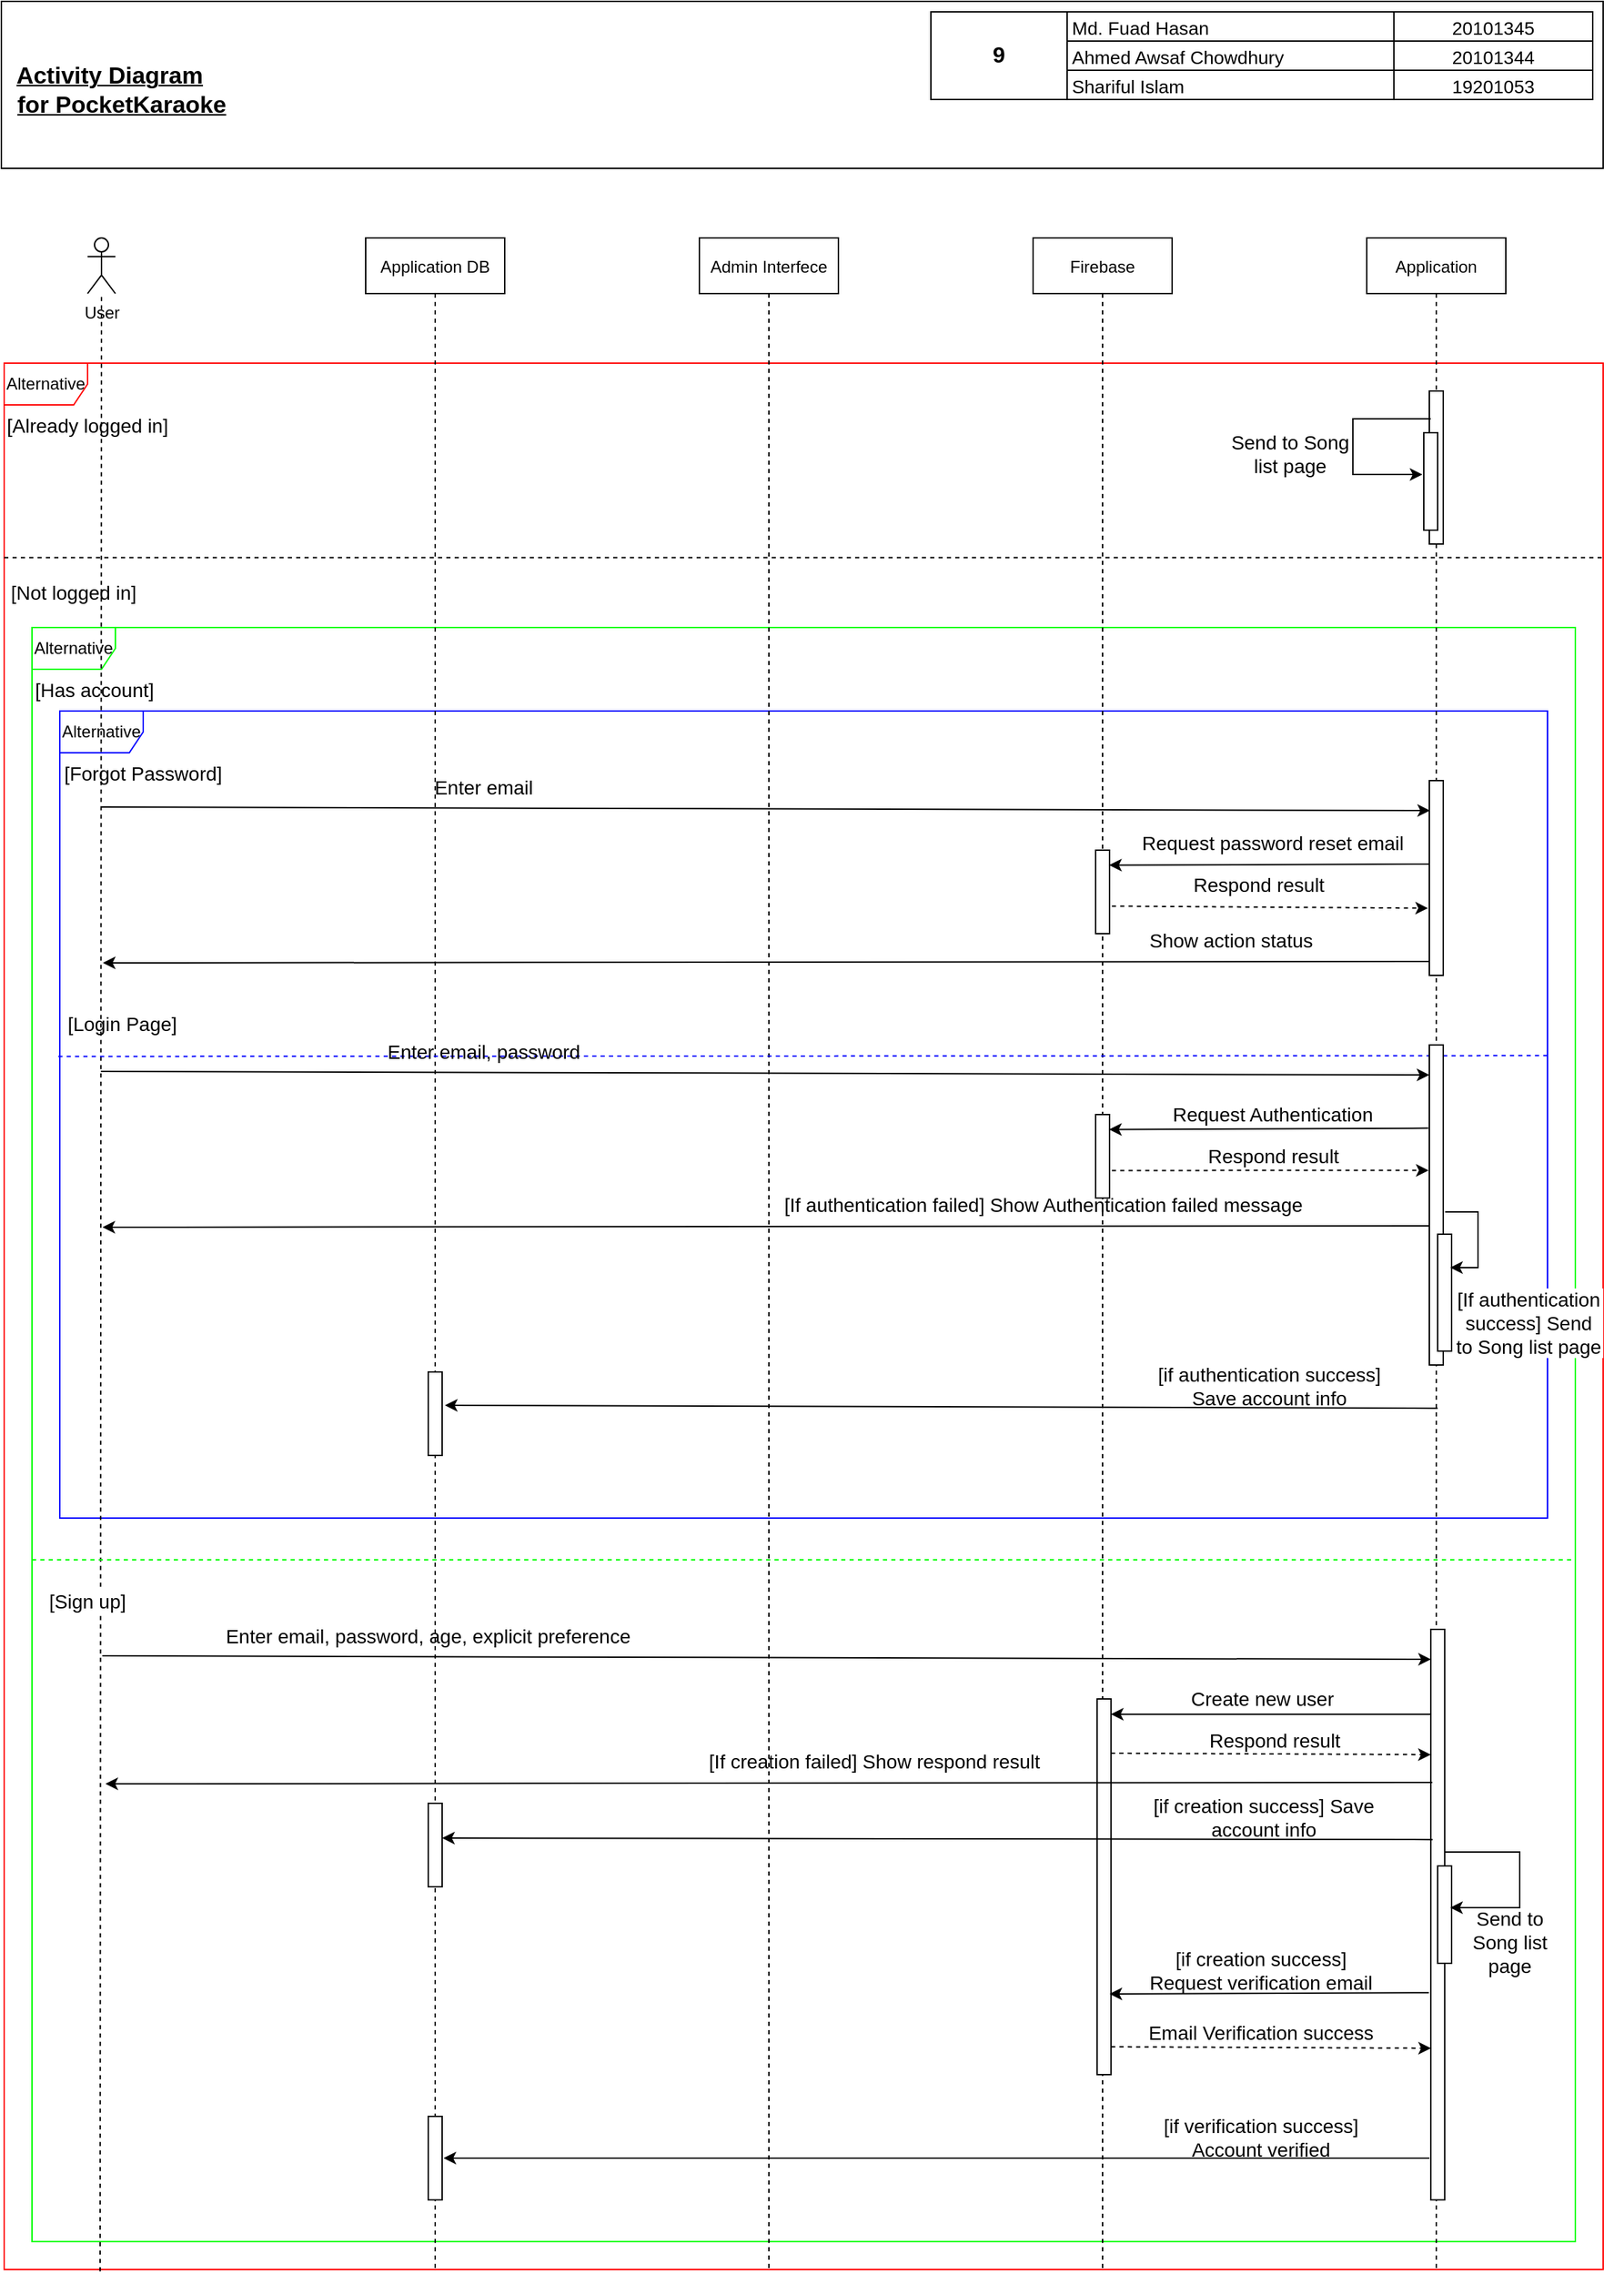 <mxfile version="17.4.2" type="github" pages="2">
  <diagram id="kgpKYQtTHZ0yAKxKKP6v" name="Page-1">
    <mxGraphModel dx="1612" dy="1840" grid="1" gridSize="10" guides="1" tooltips="1" connect="1" arrows="1" fold="1" page="1" pageScale="1" pageWidth="1169" pageHeight="827" math="0" shadow="0">
      <root>
        <mxCell id="0" />
        <mxCell id="1" parent="0" />
        <mxCell id="oXZDFlRtzp5a2ljeOnX9-1" value="Alternative" style="shape=umlFrame;whiteSpace=wrap;html=1;allowArrows=0;connectable=1;strokeColor=#FF0000;" vertex="1" parent="1">
          <mxGeometry x="10" y="270" width="1150" height="1370" as="geometry" />
        </mxCell>
        <mxCell id="pFUeYYtuB_Ah4BRSZO7Q-4" value="Alternative" style="shape=umlFrame;whiteSpace=wrap;html=1;allowArrows=0;connectable=0;strokeColor=#00FF00;" vertex="1" parent="1">
          <mxGeometry x="30" y="460" width="1110" height="1160" as="geometry" />
        </mxCell>
        <mxCell id="pFUeYYtuB_Ah4BRSZO7Q-10" value="Alternative" style="shape=umlFrame;whiteSpace=wrap;html=1;allowArrows=0;connectable=1;strokeColor=#0000FF;" vertex="1" parent="1">
          <mxGeometry x="50" y="520" width="1070" height="580" as="geometry" />
        </mxCell>
        <mxCell id="3nuBFxr9cyL0pnOWT2aG-1" value="Application DB" style="shape=umlLifeline;perimeter=lifelinePerimeter;container=1;collapsible=0;recursiveResize=0;rounded=0;shadow=0;strokeWidth=1;movable=1;" parent="1" vertex="1">
          <mxGeometry x="270" y="180" width="100" height="1460" as="geometry" />
        </mxCell>
        <mxCell id="pFUeYYtuB_Ah4BRSZO7Q-70" value="" style="points=[];perimeter=orthogonalPerimeter;rounded=0;shadow=0;strokeWidth=1;" vertex="1" parent="3nuBFxr9cyL0pnOWT2aG-1">
          <mxGeometry x="45" y="1350" width="10" height="60" as="geometry" />
        </mxCell>
        <mxCell id="pFUeYYtuB_Ah4BRSZO7Q-73" value="" style="points=[];perimeter=orthogonalPerimeter;rounded=0;shadow=0;strokeWidth=1;" vertex="1" parent="3nuBFxr9cyL0pnOWT2aG-1">
          <mxGeometry x="45" y="1125" width="10" height="60" as="geometry" />
        </mxCell>
        <mxCell id="pFUeYYtuB_Ah4BRSZO7Q-87" value="" style="points=[];perimeter=orthogonalPerimeter;rounded=0;shadow=0;strokeWidth=1;" vertex="1" parent="3nuBFxr9cyL0pnOWT2aG-1">
          <mxGeometry x="45.0" y="815" width="10" height="60" as="geometry" />
        </mxCell>
        <mxCell id="3nuBFxr9cyL0pnOWT2aG-5" value="Admin Interfece" style="shape=umlLifeline;perimeter=lifelinePerimeter;container=1;collapsible=0;recursiveResize=0;rounded=0;shadow=0;strokeWidth=1;movable=1;" parent="1" vertex="1">
          <mxGeometry x="510" y="180" width="100" height="1460" as="geometry" />
        </mxCell>
        <mxCell id="G3XIafxmYG4LyeWUDXBA-14" value="Firebase" style="shape=umlLifeline;perimeter=lifelinePerimeter;container=1;collapsible=0;recursiveResize=0;rounded=0;shadow=0;strokeWidth=1;movable=1;" vertex="1" parent="1">
          <mxGeometry x="750" y="180" width="100" height="1460" as="geometry" />
        </mxCell>
        <mxCell id="pFUeYYtuB_Ah4BRSZO7Q-63" value="" style="endArrow=classic;html=1;rounded=0;dashed=1;" edge="1" parent="G3XIafxmYG4LyeWUDXBA-14">
          <mxGeometry width="50" height="50" relative="1" as="geometry">
            <mxPoint x="56.13" y="1300" as="sourcePoint" />
            <mxPoint x="286.13" y="1301" as="targetPoint" />
          </mxGeometry>
        </mxCell>
        <mxCell id="G3XIafxmYG4LyeWUDXBA-20" value="Application" style="shape=umlLifeline;perimeter=lifelinePerimeter;container=1;collapsible=0;recursiveResize=0;rounded=0;shadow=0;strokeWidth=1;movable=1;" vertex="1" parent="1">
          <mxGeometry x="990" y="180" width="100" height="1460" as="geometry" />
        </mxCell>
        <mxCell id="pFUeYYtuB_Ah4BRSZO7Q-77" value="" style="points=[];perimeter=orthogonalPerimeter;rounded=0;shadow=0;strokeWidth=1;" vertex="1" parent="G3XIafxmYG4LyeWUDXBA-20">
          <mxGeometry x="45" y="110" width="10" height="110" as="geometry" />
        </mxCell>
        <mxCell id="oXZDFlRtzp5a2ljeOnX9-7" value="" style="points=[];perimeter=orthogonalPerimeter;rounded=0;shadow=0;strokeWidth=1;" vertex="1" parent="G3XIafxmYG4LyeWUDXBA-20">
          <mxGeometry x="41" y="140" width="10" height="70" as="geometry" />
        </mxCell>
        <mxCell id="oXZDFlRtzp5a2ljeOnX9-9" value="" style="endArrow=classic;html=1;rounded=0;exitX=0.1;exitY=0.182;exitDx=0;exitDy=0;exitPerimeter=0;" edge="1" parent="G3XIafxmYG4LyeWUDXBA-20" source="pFUeYYtuB_Ah4BRSZO7Q-77">
          <mxGeometry width="50" height="50" relative="1" as="geometry">
            <mxPoint x="40" y="160" as="sourcePoint" />
            <mxPoint x="40" y="170" as="targetPoint" />
            <Array as="points">
              <mxPoint x="-10" y="130" />
              <mxPoint x="-10" y="170" />
            </Array>
          </mxGeometry>
        </mxCell>
        <mxCell id="pFUeYYtuB_Ah4BRSZO7Q-66" value="" style="endArrow=classic;html=1;rounded=0;ignoreEdge=0;exitX=-0.037;exitY=0.197;exitDx=0;exitDy=0;exitPerimeter=0;" edge="1" parent="G3XIafxmYG4LyeWUDXBA-20">
          <mxGeometry width="50" height="50" relative="1" as="geometry">
            <mxPoint x="45.0" y="1380.0" as="sourcePoint" />
            <mxPoint x="-664" y="1380" as="targetPoint" />
          </mxGeometry>
        </mxCell>
        <mxCell id="oXZDFlRtzp5a2ljeOnX9-10" value="Send to Song list page" style="text;html=1;strokeColor=none;fillColor=none;align=center;verticalAlign=middle;whiteSpace=wrap;rounded=0;fontSize=14;" vertex="1" parent="1">
          <mxGeometry x="890" y="320" width="90" height="30" as="geometry" />
        </mxCell>
        <mxCell id="pFUeYYtuB_Ah4BRSZO7Q-2" value="" style="endArrow=none;dashed=1;html=1;rounded=0;exitX=0;exitY=0.102;exitDx=0;exitDy=0;exitPerimeter=0;entryX=1;entryY=0.102;entryDx=0;entryDy=0;entryPerimeter=0;" edge="1" parent="1" source="oXZDFlRtzp5a2ljeOnX9-1" target="oXZDFlRtzp5a2ljeOnX9-1">
          <mxGeometry width="50" height="50" relative="1" as="geometry">
            <mxPoint x="80" y="510" as="sourcePoint" />
            <mxPoint x="1160" y="423" as="targetPoint" />
          </mxGeometry>
        </mxCell>
        <mxCell id="pFUeYYtuB_Ah4BRSZO7Q-3" value="[Not logged in]" style="text;html=1;strokeColor=none;fillColor=none;align=center;verticalAlign=middle;whiteSpace=wrap;rounded=0;fontSize=14;" vertex="1" parent="1">
          <mxGeometry x="10" y="420" width="100" height="30" as="geometry" />
        </mxCell>
        <mxCell id="pFUeYYtuB_Ah4BRSZO7Q-5" value="" style="group" vertex="1" connectable="0" parent="1">
          <mxGeometry x="70" y="180" width="20" height="40" as="geometry" />
        </mxCell>
        <mxCell id="pFUeYYtuB_Ah4BRSZO7Q-6" value="" style="group" vertex="1" connectable="0" parent="pFUeYYtuB_Ah4BRSZO7Q-5">
          <mxGeometry width="20" height="40" as="geometry" />
        </mxCell>
        <mxCell id="pFUeYYtuB_Ah4BRSZO7Q-7" value="" style="group" vertex="1" connectable="0" parent="pFUeYYtuB_Ah4BRSZO7Q-6">
          <mxGeometry width="20" height="40" as="geometry" />
        </mxCell>
        <mxCell id="G3XIafxmYG4LyeWUDXBA-1" value="User" style="shape=umlActor;verticalLabelPosition=bottom;verticalAlign=top;html=1;outlineConnect=0;movable=1;" vertex="1" parent="pFUeYYtuB_Ah4BRSZO7Q-7">
          <mxGeometry width="20" height="40" as="geometry" />
        </mxCell>
        <mxCell id="G3XIafxmYG4LyeWUDXBA-11" value="" style="endArrow=none;html=1;rounded=0;dashed=1;movable=1;exitX=0.06;exitY=1.001;exitDx=0;exitDy=0;exitPerimeter=0;" edge="1" parent="pFUeYYtuB_Ah4BRSZO7Q-7" source="oXZDFlRtzp5a2ljeOnX9-1" target="G3XIafxmYG4LyeWUDXBA-1">
          <mxGeometry width="50" height="50" relative="1" as="geometry">
            <mxPoint x="143.333" y="1720" as="sourcePoint" />
            <mxPoint x="143.333" y="269.2" as="targetPoint" />
            <Array as="points" />
          </mxGeometry>
        </mxCell>
        <mxCell id="oXZDFlRtzp5a2ljeOnX9-8" value="[Already logged in]" style="text;html=1;strokeColor=none;fillColor=none;align=center;verticalAlign=middle;whiteSpace=wrap;rounded=0;fontSize=14;" vertex="1" parent="1">
          <mxGeometry x="10" y="300" width="120" height="30" as="geometry" />
        </mxCell>
        <mxCell id="pFUeYYtuB_Ah4BRSZO7Q-8" value="[Has account]" style="text;html=1;strokeColor=none;fillColor=none;align=center;verticalAlign=middle;whiteSpace=wrap;rounded=0;fontSize=14;" vertex="1" parent="1">
          <mxGeometry x="30" y="490" width="90" height="30" as="geometry" />
        </mxCell>
        <mxCell id="pFUeYYtuB_Ah4BRSZO7Q-12" value="[Forgot Password]" style="text;html=1;strokeColor=none;fillColor=none;align=center;verticalAlign=middle;whiteSpace=wrap;rounded=0;fontSize=14;" vertex="1" parent="1">
          <mxGeometry x="50" y="550" width="120" height="30" as="geometry" />
        </mxCell>
        <mxCell id="pFUeYYtuB_Ah4BRSZO7Q-13" value="" style="points=[];perimeter=orthogonalPerimeter;rounded=0;shadow=0;strokeWidth=1;" vertex="1" parent="1">
          <mxGeometry x="1035" y="570" width="10" height="140" as="geometry" />
        </mxCell>
        <mxCell id="pFUeYYtuB_Ah4BRSZO7Q-14" value="" style="endArrow=classic;html=1;rounded=0;entryX=0.043;entryY=0.154;entryDx=0;entryDy=0;entryPerimeter=0;" edge="1" parent="1" target="pFUeYYtuB_Ah4BRSZO7Q-13">
          <mxGeometry width="50" height="50" relative="1" as="geometry">
            <mxPoint x="80" y="589" as="sourcePoint" />
            <mxPoint x="1030" y="590" as="targetPoint" />
          </mxGeometry>
        </mxCell>
        <mxCell id="pFUeYYtuB_Ah4BRSZO7Q-15" value="Enter email" style="text;html=1;strokeColor=none;fillColor=none;align=center;verticalAlign=middle;whiteSpace=wrap;rounded=0;fontSize=14;" vertex="1" parent="1">
          <mxGeometry x="270" y="560" width="170" height="30" as="geometry" />
        </mxCell>
        <mxCell id="pFUeYYtuB_Ah4BRSZO7Q-16" value="" style="points=[];perimeter=orthogonalPerimeter;rounded=0;shadow=0;strokeWidth=1;" vertex="1" parent="1">
          <mxGeometry x="795" y="620" width="10" height="60" as="geometry" />
        </mxCell>
        <mxCell id="pFUeYYtuB_Ah4BRSZO7Q-17" value="" style="endArrow=classic;html=1;rounded=0;entryX=0.971;entryY=0.179;entryDx=0;entryDy=0;entryPerimeter=0;exitX=1;exitY=1;exitDx=0;exitDy=0;" edge="1" parent="1" source="pFUeYYtuB_Ah4BRSZO7Q-18" target="pFUeYYtuB_Ah4BRSZO7Q-16">
          <mxGeometry width="50" height="50" relative="1" as="geometry">
            <mxPoint x="90" y="599" as="sourcePoint" />
            <mxPoint x="1045.43" y="600.02" as="targetPoint" />
          </mxGeometry>
        </mxCell>
        <mxCell id="pFUeYYtuB_Ah4BRSZO7Q-18" value="Request password reset email" style="text;html=1;strokeColor=none;fillColor=none;align=center;verticalAlign=middle;whiteSpace=wrap;rounded=0;fontSize=14;" vertex="1" parent="1">
          <mxGeometry x="810" y="600" width="225" height="30" as="geometry" />
        </mxCell>
        <mxCell id="pFUeYYtuB_Ah4BRSZO7Q-20" value="" style="endArrow=classic;html=1;rounded=0;entryX=-0.1;entryY=0.655;entryDx=0;entryDy=0;entryPerimeter=0;exitX=1.167;exitY=0.67;exitDx=0;exitDy=0;exitPerimeter=0;dashed=1;" edge="1" parent="1" source="pFUeYYtuB_Ah4BRSZO7Q-16" target="pFUeYYtuB_Ah4BRSZO7Q-13">
          <mxGeometry width="50" height="50" relative="1" as="geometry">
            <mxPoint x="90.0" y="599" as="sourcePoint" />
            <mxPoint x="1045.43" y="600.02" as="targetPoint" />
          </mxGeometry>
        </mxCell>
        <mxCell id="pFUeYYtuB_Ah4BRSZO7Q-21" value="Respond result" style="text;html=1;strokeColor=none;fillColor=none;align=center;verticalAlign=middle;whiteSpace=wrap;rounded=0;fontSize=14;" vertex="1" parent="1">
          <mxGeometry x="810" y="630" width="205" height="30" as="geometry" />
        </mxCell>
        <mxCell id="pFUeYYtuB_Ah4BRSZO7Q-22" value="" style="endArrow=none;dashed=1;html=1;rounded=0;exitX=-0.001;exitY=0.428;exitDx=0;exitDy=0;exitPerimeter=0;strokeColor=#0000FF;entryX=1.001;entryY=0.427;entryDx=0;entryDy=0;entryPerimeter=0;" edge="1" parent="1" source="pFUeYYtuB_Ah4BRSZO7Q-10" target="pFUeYYtuB_Ah4BRSZO7Q-10">
          <mxGeometry width="50" height="50" relative="1" as="geometry">
            <mxPoint x="50" y="660" as="sourcePoint" />
            <mxPoint x="1120" y="720" as="targetPoint" />
          </mxGeometry>
        </mxCell>
        <mxCell id="pFUeYYtuB_Ah4BRSZO7Q-23" value="" style="endArrow=classic;html=1;rounded=0;exitX=1;exitY=1;exitDx=0;exitDy=0;" edge="1" parent="1">
          <mxGeometry width="50" height="50" relative="1" as="geometry">
            <mxPoint x="1035.29" y="700" as="sourcePoint" />
            <mxPoint x="81" y="701" as="targetPoint" />
          </mxGeometry>
        </mxCell>
        <mxCell id="pFUeYYtuB_Ah4BRSZO7Q-24" value="Show action status" style="text;html=1;strokeColor=none;fillColor=none;align=center;verticalAlign=middle;whiteSpace=wrap;rounded=0;fontSize=14;" vertex="1" parent="1">
          <mxGeometry x="810" y="670" width="165" height="30" as="geometry" />
        </mxCell>
        <mxCell id="pFUeYYtuB_Ah4BRSZO7Q-25" value="[Login Page]" style="text;html=1;strokeColor=none;fillColor=none;align=center;verticalAlign=middle;whiteSpace=wrap;rounded=0;fontSize=14;" vertex="1" parent="1">
          <mxGeometry x="50" y="730" width="90" height="30" as="geometry" />
        </mxCell>
        <mxCell id="pFUeYYtuB_Ah4BRSZO7Q-26" value="" style="endArrow=classic;html=1;rounded=0;entryX=0.043;entryY=0.154;entryDx=0;entryDy=0;entryPerimeter=0;" edge="1" parent="1">
          <mxGeometry width="50" height="50" relative="1" as="geometry">
            <mxPoint x="79.57" y="779" as="sourcePoint" />
            <mxPoint x="1035" y="781.56" as="targetPoint" />
          </mxGeometry>
        </mxCell>
        <mxCell id="pFUeYYtuB_Ah4BRSZO7Q-27" value="Enter email, password" style="text;html=1;strokeColor=none;fillColor=none;align=center;verticalAlign=middle;whiteSpace=wrap;rounded=0;fontSize=14;" vertex="1" parent="1">
          <mxGeometry x="269.57" y="750" width="170" height="30" as="geometry" />
        </mxCell>
        <mxCell id="pFUeYYtuB_Ah4BRSZO7Q-29" value="" style="points=[];perimeter=orthogonalPerimeter;rounded=0;shadow=0;strokeWidth=1;" vertex="1" parent="1">
          <mxGeometry x="1035" y="760" width="10" height="230" as="geometry" />
        </mxCell>
        <mxCell id="pFUeYYtuB_Ah4BRSZO7Q-30" value="" style="points=[];perimeter=orthogonalPerimeter;rounded=0;shadow=0;strokeWidth=1;" vertex="1" parent="1">
          <mxGeometry x="795" y="810" width="10" height="60" as="geometry" />
        </mxCell>
        <mxCell id="pFUeYYtuB_Ah4BRSZO7Q-31" value="" style="endArrow=classic;html=1;rounded=0;entryX=0.971;entryY=0.179;entryDx=0;entryDy=0;entryPerimeter=0;exitX=-0.071;exitY=0.26;exitDx=0;exitDy=0;exitPerimeter=0;" edge="1" parent="1" source="pFUeYYtuB_Ah4BRSZO7Q-29" target="pFUeYYtuB_Ah4BRSZO7Q-30">
          <mxGeometry width="50" height="50" relative="1" as="geometry">
            <mxPoint x="90" y="789" as="sourcePoint" />
            <mxPoint x="1045.43" y="790.02" as="targetPoint" />
          </mxGeometry>
        </mxCell>
        <mxCell id="pFUeYYtuB_Ah4BRSZO7Q-32" value="Request Authentication" style="text;html=1;strokeColor=none;fillColor=none;align=center;verticalAlign=middle;whiteSpace=wrap;rounded=0;fontSize=14;" vertex="1" parent="1">
          <mxGeometry x="810" y="800" width="225" height="20" as="geometry" />
        </mxCell>
        <mxCell id="pFUeYYtuB_Ah4BRSZO7Q-33" value="" style="endArrow=classic;html=1;rounded=0;entryX=-0.055;entryY=0.392;entryDx=0;entryDy=0;entryPerimeter=0;exitX=1.167;exitY=0.67;exitDx=0;exitDy=0;exitPerimeter=0;dashed=1;" edge="1" parent="1" source="pFUeYYtuB_Ah4BRSZO7Q-30" target="pFUeYYtuB_Ah4BRSZO7Q-29">
          <mxGeometry width="50" height="50" relative="1" as="geometry">
            <mxPoint x="90.0" y="789" as="sourcePoint" />
            <mxPoint x="1045.43" y="790.02" as="targetPoint" />
          </mxGeometry>
        </mxCell>
        <mxCell id="pFUeYYtuB_Ah4BRSZO7Q-34" value="Respond result" style="text;html=1;strokeColor=none;fillColor=none;align=center;verticalAlign=middle;whiteSpace=wrap;rounded=0;fontSize=14;" vertex="1" parent="1">
          <mxGeometry x="872.5" y="830" width="100" height="20" as="geometry" />
        </mxCell>
        <mxCell id="pFUeYYtuB_Ah4BRSZO7Q-35" value="[If authentication failed] Show Authentication failed message" style="text;html=1;strokeColor=none;fillColor=none;align=center;verticalAlign=middle;whiteSpace=wrap;rounded=0;fontSize=14;" vertex="1" parent="1">
          <mxGeometry x="540" y="860" width="435" height="30" as="geometry" />
        </mxCell>
        <mxCell id="pFUeYYtuB_Ah4BRSZO7Q-36" value="" style="endArrow=classic;html=1;rounded=0;exitX=1;exitY=1;exitDx=0;exitDy=0;" edge="1" parent="1">
          <mxGeometry width="50" height="50" relative="1" as="geometry">
            <mxPoint x="1035" y="890" as="sourcePoint" />
            <mxPoint x="80.71" y="891" as="targetPoint" />
          </mxGeometry>
        </mxCell>
        <mxCell id="pFUeYYtuB_Ah4BRSZO7Q-37" value="" style="points=[];perimeter=orthogonalPerimeter;rounded=0;shadow=0;strokeWidth=1;" vertex="1" parent="1">
          <mxGeometry x="1041" y="896" width="10" height="84" as="geometry" />
        </mxCell>
        <mxCell id="pFUeYYtuB_Ah4BRSZO7Q-38" value="" style="endArrow=classic;html=1;rounded=0;exitX=1.133;exitY=0.522;exitDx=0;exitDy=0;exitPerimeter=0;" edge="1" parent="1" source="pFUeYYtuB_Ah4BRSZO7Q-29">
          <mxGeometry width="50" height="50" relative="1" as="geometry">
            <mxPoint x="1037.29" y="950" as="sourcePoint" />
            <mxPoint x="1050" y="920" as="targetPoint" />
            <Array as="points">
              <mxPoint x="1070" y="880" />
              <mxPoint x="1070" y="920" />
            </Array>
          </mxGeometry>
        </mxCell>
        <mxCell id="pFUeYYtuB_Ah4BRSZO7Q-39" value="[If authentication success] Send to Song list page" style="text;html=1;strokeColor=none;fillColor=default;align=center;verticalAlign=middle;whiteSpace=wrap;rounded=0;fontSize=14;" vertex="1" parent="1">
          <mxGeometry x="1053" y="935" width="107" height="50" as="geometry" />
        </mxCell>
        <mxCell id="pFUeYYtuB_Ah4BRSZO7Q-41" value="" style="endArrow=none;dashed=1;html=1;rounded=0;strokeColor=#00FF00;" edge="1" parent="1">
          <mxGeometry width="50" height="50" relative="1" as="geometry">
            <mxPoint x="30" y="1130" as="sourcePoint" />
            <mxPoint x="1140" y="1130" as="targetPoint" />
          </mxGeometry>
        </mxCell>
        <mxCell id="pFUeYYtuB_Ah4BRSZO7Q-42" value="[Sign up]" style="text;html=1;strokeColor=none;fillColor=default;align=center;verticalAlign=middle;whiteSpace=wrap;rounded=0;fontSize=14;" vertex="1" parent="1">
          <mxGeometry x="40" y="1150" width="60" height="20" as="geometry" />
        </mxCell>
        <mxCell id="pFUeYYtuB_Ah4BRSZO7Q-45" value="" style="endArrow=classic;html=1;rounded=0;entryX=0.043;entryY=0.154;entryDx=0;entryDy=0;entryPerimeter=0;" edge="1" parent="1">
          <mxGeometry width="50" height="50" relative="1" as="geometry">
            <mxPoint x="80.64" y="1199" as="sourcePoint" />
            <mxPoint x="1036.07" y="1201.56" as="targetPoint" />
          </mxGeometry>
        </mxCell>
        <mxCell id="pFUeYYtuB_Ah4BRSZO7Q-46" value="Enter email, password, age, explicit preference" style="text;html=1;strokeColor=none;fillColor=none;align=center;verticalAlign=middle;whiteSpace=wrap;rounded=0;fontSize=14;" vertex="1" parent="1">
          <mxGeometry x="160" y="1170" width="310" height="30" as="geometry" />
        </mxCell>
        <mxCell id="pFUeYYtuB_Ah4BRSZO7Q-47" value="" style="points=[];perimeter=orthogonalPerimeter;rounded=0;shadow=0;strokeWidth=1;" vertex="1" parent="1">
          <mxGeometry x="1036.07" y="1180" width="10" height="410" as="geometry" />
        </mxCell>
        <mxCell id="pFUeYYtuB_Ah4BRSZO7Q-48" value="" style="points=[];perimeter=orthogonalPerimeter;rounded=0;shadow=0;strokeWidth=1;" vertex="1" parent="1">
          <mxGeometry x="796.07" y="1230" width="10" height="270" as="geometry" />
        </mxCell>
        <mxCell id="pFUeYYtuB_Ah4BRSZO7Q-49" value="" style="endArrow=classic;html=1;rounded=0;ignoreEdge=0;" edge="1" parent="1">
          <mxGeometry width="50" height="50" relative="1" as="geometry">
            <mxPoint x="1036" y="1241" as="sourcePoint" />
            <mxPoint x="806" y="1241" as="targetPoint" />
          </mxGeometry>
        </mxCell>
        <mxCell id="pFUeYYtuB_Ah4BRSZO7Q-50" value="Create new user" style="text;html=1;strokeColor=none;fillColor=none;align=center;verticalAlign=middle;whiteSpace=wrap;rounded=0;fontSize=14;" vertex="1" parent="1">
          <mxGeometry x="830" y="1220" width="170" height="20" as="geometry" />
        </mxCell>
        <mxCell id="pFUeYYtuB_Ah4BRSZO7Q-51" value="" style="endArrow=classic;html=1;rounded=0;dashed=1;" edge="1" parent="1">
          <mxGeometry width="50" height="50" relative="1" as="geometry">
            <mxPoint x="806" y="1269" as="sourcePoint" />
            <mxPoint x="1036" y="1270" as="targetPoint" />
          </mxGeometry>
        </mxCell>
        <mxCell id="pFUeYYtuB_Ah4BRSZO7Q-52" value="Respond result" style="text;html=1;strokeColor=none;fillColor=none;align=center;verticalAlign=middle;whiteSpace=wrap;rounded=0;fontSize=14;" vertex="1" parent="1">
          <mxGeometry x="873.57" y="1250" width="100" height="20" as="geometry" />
        </mxCell>
        <mxCell id="pFUeYYtuB_Ah4BRSZO7Q-53" value="[If creation failed] Show respond result" style="text;html=1;strokeColor=none;fillColor=none;align=center;verticalAlign=middle;whiteSpace=wrap;rounded=0;fontSize=14;" vertex="1" parent="1">
          <mxGeometry x="501.07" y="1260" width="270.43" height="30" as="geometry" />
        </mxCell>
        <mxCell id="pFUeYYtuB_Ah4BRSZO7Q-54" value="" style="endArrow=classic;html=1;rounded=0;exitX=1;exitY=1;exitDx=0;exitDy=0;" edge="1" parent="1">
          <mxGeometry width="50" height="50" relative="1" as="geometry">
            <mxPoint x="1037.14" y="1290" as="sourcePoint" />
            <mxPoint x="82.85" y="1291" as="targetPoint" />
          </mxGeometry>
        </mxCell>
        <mxCell id="pFUeYYtuB_Ah4BRSZO7Q-58" value="" style="endArrow=classic;html=1;rounded=0;ignoreEdge=0;exitX=-0.037;exitY=0.197;exitDx=0;exitDy=0;exitPerimeter=0;" edge="1" parent="1">
          <mxGeometry width="50" height="50" relative="1" as="geometry">
            <mxPoint x="1034.7" y="1441.07" as="sourcePoint" />
            <mxPoint x="805" y="1442" as="targetPoint" />
          </mxGeometry>
        </mxCell>
        <mxCell id="pFUeYYtuB_Ah4BRSZO7Q-59" value="[if creation success] Request verification email" style="text;html=1;strokeColor=none;fillColor=none;align=center;verticalAlign=middle;whiteSpace=wrap;rounded=0;fontSize=14;" vertex="1" parent="1">
          <mxGeometry x="823.63" y="1410" width="180.37" height="30" as="geometry" />
        </mxCell>
        <mxCell id="pFUeYYtuB_Ah4BRSZO7Q-65" value="Email Verification success" style="text;html=1;strokeColor=none;fillColor=none;align=center;verticalAlign=middle;whiteSpace=wrap;rounded=0;fontSize=14;" vertex="1" parent="1">
          <mxGeometry x="828.63" y="1460" width="170" height="20" as="geometry" />
        </mxCell>
        <mxCell id="pFUeYYtuB_Ah4BRSZO7Q-67" value="[if verification success] Account verified" style="text;html=1;strokeColor=none;fillColor=none;align=center;verticalAlign=middle;whiteSpace=wrap;rounded=0;fontSize=14;" vertex="1" parent="1">
          <mxGeometry x="823.63" y="1530" width="180.37" height="30" as="geometry" />
        </mxCell>
        <mxCell id="pFUeYYtuB_Ah4BRSZO7Q-71" value="" style="endArrow=classic;html=1;rounded=0;ignoreEdge=0;exitX=-0.037;exitY=0.197;exitDx=0;exitDy=0;exitPerimeter=0;" edge="1" parent="1">
          <mxGeometry width="50" height="50" relative="1" as="geometry">
            <mxPoint x="1037.35" y="1331.07" as="sourcePoint" />
            <mxPoint x="325" y="1330" as="targetPoint" />
          </mxGeometry>
        </mxCell>
        <mxCell id="pFUeYYtuB_Ah4BRSZO7Q-72" value="[if creation success] Save account info" style="text;html=1;strokeColor=none;fillColor=none;align=center;verticalAlign=middle;whiteSpace=wrap;rounded=0;fontSize=14;" vertex="1" parent="1">
          <mxGeometry x="826.28" y="1300" width="180.37" height="30" as="geometry" />
        </mxCell>
        <mxCell id="pFUeYYtuB_Ah4BRSZO7Q-84" value="" style="points=[];perimeter=orthogonalPerimeter;rounded=0;shadow=0;strokeWidth=1;" vertex="1" parent="1">
          <mxGeometry x="1041" y="1350" width="10" height="70" as="geometry" />
        </mxCell>
        <mxCell id="pFUeYYtuB_Ah4BRSZO7Q-85" value="" style="endArrow=classic;html=1;rounded=0;exitX=0.1;exitY=0.182;exitDx=0;exitDy=0;exitPerimeter=0;" edge="1" parent="1">
          <mxGeometry width="50" height="50" relative="1" as="geometry">
            <mxPoint x="1046" y="1340.02" as="sourcePoint" />
            <mxPoint x="1050" y="1380" as="targetPoint" />
            <Array as="points">
              <mxPoint x="1100" y="1340" />
              <mxPoint x="1100" y="1380" />
            </Array>
          </mxGeometry>
        </mxCell>
        <mxCell id="pFUeYYtuB_Ah4BRSZO7Q-86" value="Send to Song list page" style="text;html=1;strokeColor=none;fillColor=none;align=center;verticalAlign=middle;whiteSpace=wrap;rounded=0;fontSize=14;" vertex="1" parent="1">
          <mxGeometry x="1053" y="1390" width="80" height="30" as="geometry" />
        </mxCell>
        <mxCell id="pFUeYYtuB_Ah4BRSZO7Q-88" value="" style="endArrow=classic;html=1;rounded=0;ignoreEdge=0;exitX=-0.037;exitY=0.197;exitDx=0;exitDy=0;exitPerimeter=0;" edge="1" parent="1">
          <mxGeometry width="50" height="50" relative="1" as="geometry">
            <mxPoint x="1041.0" y="1021.07" as="sourcePoint" />
            <mxPoint x="327" y="1019" as="targetPoint" />
          </mxGeometry>
        </mxCell>
        <mxCell id="pFUeYYtuB_Ah4BRSZO7Q-89" value="[if authentication success] Save account info" style="text;html=1;strokeColor=none;fillColor=none;align=center;verticalAlign=middle;whiteSpace=wrap;rounded=0;fontSize=14;" vertex="1" parent="1">
          <mxGeometry x="829.93" y="990" width="180.37" height="30" as="geometry" />
        </mxCell>
        <mxCell id="pFUeYYtuB_Ah4BRSZO7Q-91" value="&lt;div align=&quot;left&quot;&gt;&lt;u&gt;&lt;b&gt;&lt;font style=&quot;font-size: 17px&quot;&gt;&lt;br&gt;&lt;/font&gt;&lt;/b&gt;&lt;/u&gt;&lt;/div&gt;&lt;div align=&quot;left&quot;&gt;&lt;u&gt;&lt;b&gt;&lt;font style=&quot;font-size: 17px&quot;&gt;&lt;br&gt;&lt;/font&gt;&lt;/b&gt;&lt;/u&gt;&lt;/div&gt;&lt;div align=&quot;left&quot;&gt;&lt;u&gt;&lt;b&gt;&lt;font style=&quot;font-size: 17px&quot;&gt;&lt;/font&gt;&lt;/b&gt;&lt;/u&gt;&lt;b&gt;&lt;font style=&quot;font-size: 17px&quot;&gt;&lt;span style=&quot;white-space: pre&quot;&gt;&lt;span style=&quot;white-space: pre&quot;&gt; &lt;/span&gt; &lt;/span&gt;&lt;/font&gt;&lt;/b&gt;&lt;u&gt;&lt;b&gt;&lt;font style=&quot;font-size: 17px&quot;&gt;Activity Diagram&lt;/font&gt;&lt;/b&gt;&lt;/u&gt;&lt;/div&gt;&lt;div align=&quot;left&quot;&gt;&lt;u&gt;&lt;b&gt;&lt;font style=&quot;font-size: 17px&quot;&gt;&lt;/font&gt;&lt;/b&gt;&lt;/u&gt;&lt;b&gt;&lt;font style=&quot;font-size: 17px&quot;&gt;&lt;span style=&quot;white-space: pre&quot;&gt;&lt;span style=&quot;white-space: pre&quot;&gt; &lt;/span&gt; &lt;/span&gt;&lt;/font&gt;&lt;/b&gt;&lt;u&gt;&lt;b&gt;&lt;font style=&quot;font-size: 17px&quot;&gt;for PocketKaraoke&lt;/font&gt;&lt;/b&gt;&lt;/u&gt;&lt;/div&gt;&lt;div align=&quot;left&quot;&gt;&lt;br&gt;&lt;/div&gt;&lt;div align=&quot;left&quot;&gt;&lt;br&gt;&lt;/div&gt;&lt;div align=&quot;left&quot;&gt;&lt;br&gt;&lt;/div&gt;" style="rounded=0;whiteSpace=wrap;html=1;fontSize=9;fillColor=none;align=left;" vertex="1" parent="1">
          <mxGeometry x="8" y="10" width="1152" height="120" as="geometry" />
        </mxCell>
        <mxCell id="pFUeYYtuB_Ah4BRSZO7Q-92" value="&lt;table dir=&quot;ltr&quot; style=&quot;table-layout: fixed ; font-size: 10pt ; font-family: &amp;quot;arial&amp;quot; ; width: 0px ; border-collapse: collapse ; border: none&quot; cellspacing=&quot;0&quot; cellpadding=&quot;0&quot; border=&quot;1&quot;&gt;&lt;colgroup&gt;&lt;col width=&quot;98&quot;&gt;&lt;col width=&quot;235&quot;&gt;&lt;col width=&quot;143&quot;&gt;&lt;/colgroup&gt;&lt;tbody&gt;&lt;tr style=&quot;height: 21px&quot;&gt;&lt;td style=&quot;border-color: rgb(0, 0, 0); border-style: solid; border-width: 1px; overflow: hidden; padding: 0px 3px; vertical-align: middle; font-size: 12pt; font-weight: bold; overflow-wrap: break-word; text-align: center;&quot; rowspan=&quot;3&quot; colspan=&quot;1&quot;&gt;&lt;span&gt;&lt;div style=&quot;max-height: 63px&quot;&gt;9&lt;/div&gt;&lt;/span&gt;&lt;/td&gt;&lt;td style=&quot;border-top: 1px solid rgb(0, 0, 0); border-right: 1px solid rgb(0, 0, 0); border-bottom: 1px solid rgb(0, 0, 0); overflow: hidden; padding: 0px 3px; vertical-align: bottom; overflow-wrap: break-word;&quot;&gt;Md. Fuad Hasan&lt;/td&gt;&lt;td style=&quot;border-top: 1px solid rgb(0, 0, 0); border-right: 1px solid rgb(0, 0, 0); border-bottom: 1px solid rgb(0, 0, 0); overflow: hidden; padding: 0px 3px; vertical-align: bottom; overflow-wrap: break-word; text-align: center;&quot;&gt;20101345&lt;/td&gt;&lt;/tr&gt;&lt;tr style=&quot;height: 21px&quot;&gt;&lt;td style=&quot;border-right: 1px solid rgb(0, 0, 0); border-bottom: 1px solid rgb(0, 0, 0); overflow: hidden; padding: 0px 3px; vertical-align: bottom; overflow-wrap: break-word;&quot;&gt;Ahmed Awsaf Chowdhury&lt;/td&gt;&lt;td style=&quot;border-right: 1px solid rgb(0, 0, 0); border-bottom: 1px solid rgb(0, 0, 0); overflow: hidden; padding: 0px 3px; vertical-align: bottom; overflow-wrap: break-word; text-align: center;&quot;&gt;20101344&lt;/td&gt;&lt;/tr&gt;&lt;tr style=&quot;height: 21px&quot;&gt;&lt;td style=&quot;border-right: 1px solid rgb(0, 0, 0); border-bottom: 1px solid rgb(0, 0, 0); overflow: hidden; padding: 0px 3px; vertical-align: bottom; overflow-wrap: break-word;&quot;&gt;Shariful Islam&lt;/td&gt;&lt;td style=&quot;border-right: 1px solid rgb(0, 0, 0); border-bottom: 1px solid rgb(0, 0, 0); overflow: hidden; padding: 0px 3px; vertical-align: bottom; overflow-wrap: break-word; text-align: center;&quot;&gt;19201053&lt;/td&gt;&lt;/tr&gt;&lt;/tbody&gt;&lt;/table&gt;" style="text;whiteSpace=wrap;html=1;" vertex="1" parent="1">
          <mxGeometry x="673.57" y="10" width="500" height="80" as="geometry" />
        </mxCell>
      </root>
    </mxGraphModel>
  </diagram>
  <diagram id="PWyHqqBmcbXUWZ8C0fg0" name="Page-2">
    <mxGraphModel dx="2062" dy="1104" grid="1" gridSize="10" guides="1" tooltips="1" connect="1" arrows="1" fold="1" page="1" pageScale="1" pageWidth="1169" pageHeight="827" math="0" shadow="0">
      <root>
        <mxCell id="0" />
        <mxCell id="1" parent="0" />
        <mxCell id="VAgGyPpSVG5ILECfVm0S-1" value="Login Page" style="shape=umlLifeline;perimeter=lifelinePerimeter;container=1;collapsible=0;recursiveResize=0;rounded=0;shadow=0;strokeWidth=1;movable=0;" vertex="1" parent="1">
          <mxGeometry x="190" y="80" width="150" height="1560" as="geometry" />
        </mxCell>
        <mxCell id="VAgGyPpSVG5ILECfVm0S-2" value="Signup" style="shape=umlLifeline;perimeter=lifelinePerimeter;container=1;collapsible=0;recursiveResize=0;rounded=0;shadow=0;strokeWidth=1;movable=0;" vertex="1" parent="1">
          <mxGeometry x="390" y="80" width="100" height="1560" as="geometry" />
        </mxCell>
        <mxCell id="VAgGyPpSVG5ILECfVm0S-3" value="Password Reset" style="shape=umlLifeline;perimeter=lifelinePerimeter;container=1;collapsible=0;recursiveResize=0;rounded=0;shadow=0;strokeWidth=1;movable=0;" vertex="1" parent="1">
          <mxGeometry x="590" y="80" width="100" height="1560" as="geometry" />
        </mxCell>
        <mxCell id="VAgGyPpSVG5ILECfVm0S-4" value="Firebase" style="shape=umlLifeline;perimeter=lifelinePerimeter;container=1;collapsible=0;recursiveResize=0;rounded=0;shadow=0;strokeWidth=1;movable=0;" vertex="1" parent="1">
          <mxGeometry x="790" y="80" width="100" height="1560" as="geometry" />
        </mxCell>
        <mxCell id="VAgGyPpSVG5ILECfVm0S-5" value="Application" style="shape=umlLifeline;perimeter=lifelinePerimeter;container=1;collapsible=0;recursiveResize=0;rounded=0;shadow=0;strokeWidth=1;movable=0;" vertex="1" parent="1">
          <mxGeometry x="990" y="80" width="100" height="1560" as="geometry" />
        </mxCell>
        <mxCell id="VAgGyPpSVG5ILECfVm0S-6" value="" style="group;movable=0;" vertex="1" connectable="0" parent="1">
          <mxGeometry x="70" y="80" width="20" height="1560" as="geometry" />
        </mxCell>
        <mxCell id="VAgGyPpSVG5ILECfVm0S-7" value="User" style="shape=umlActor;verticalLabelPosition=bottom;verticalAlign=top;html=1;outlineConnect=0;movable=0;" vertex="1" parent="VAgGyPpSVG5ILECfVm0S-6">
          <mxGeometry width="20" height="40" as="geometry" />
        </mxCell>
        <mxCell id="VAgGyPpSVG5ILECfVm0S-8" value="" style="endArrow=none;html=1;rounded=0;dashed=1;movable=0;" edge="1" parent="VAgGyPpSVG5ILECfVm0S-6" target="VAgGyPpSVG5ILECfVm0S-7">
          <mxGeometry width="50" height="50" relative="1" as="geometry">
            <mxPoint x="3.333" y="1560" as="sourcePoint" />
            <mxPoint x="3.333" y="109.2" as="targetPoint" />
            <Array as="points" />
          </mxGeometry>
        </mxCell>
      </root>
    </mxGraphModel>
  </diagram>
</mxfile>
